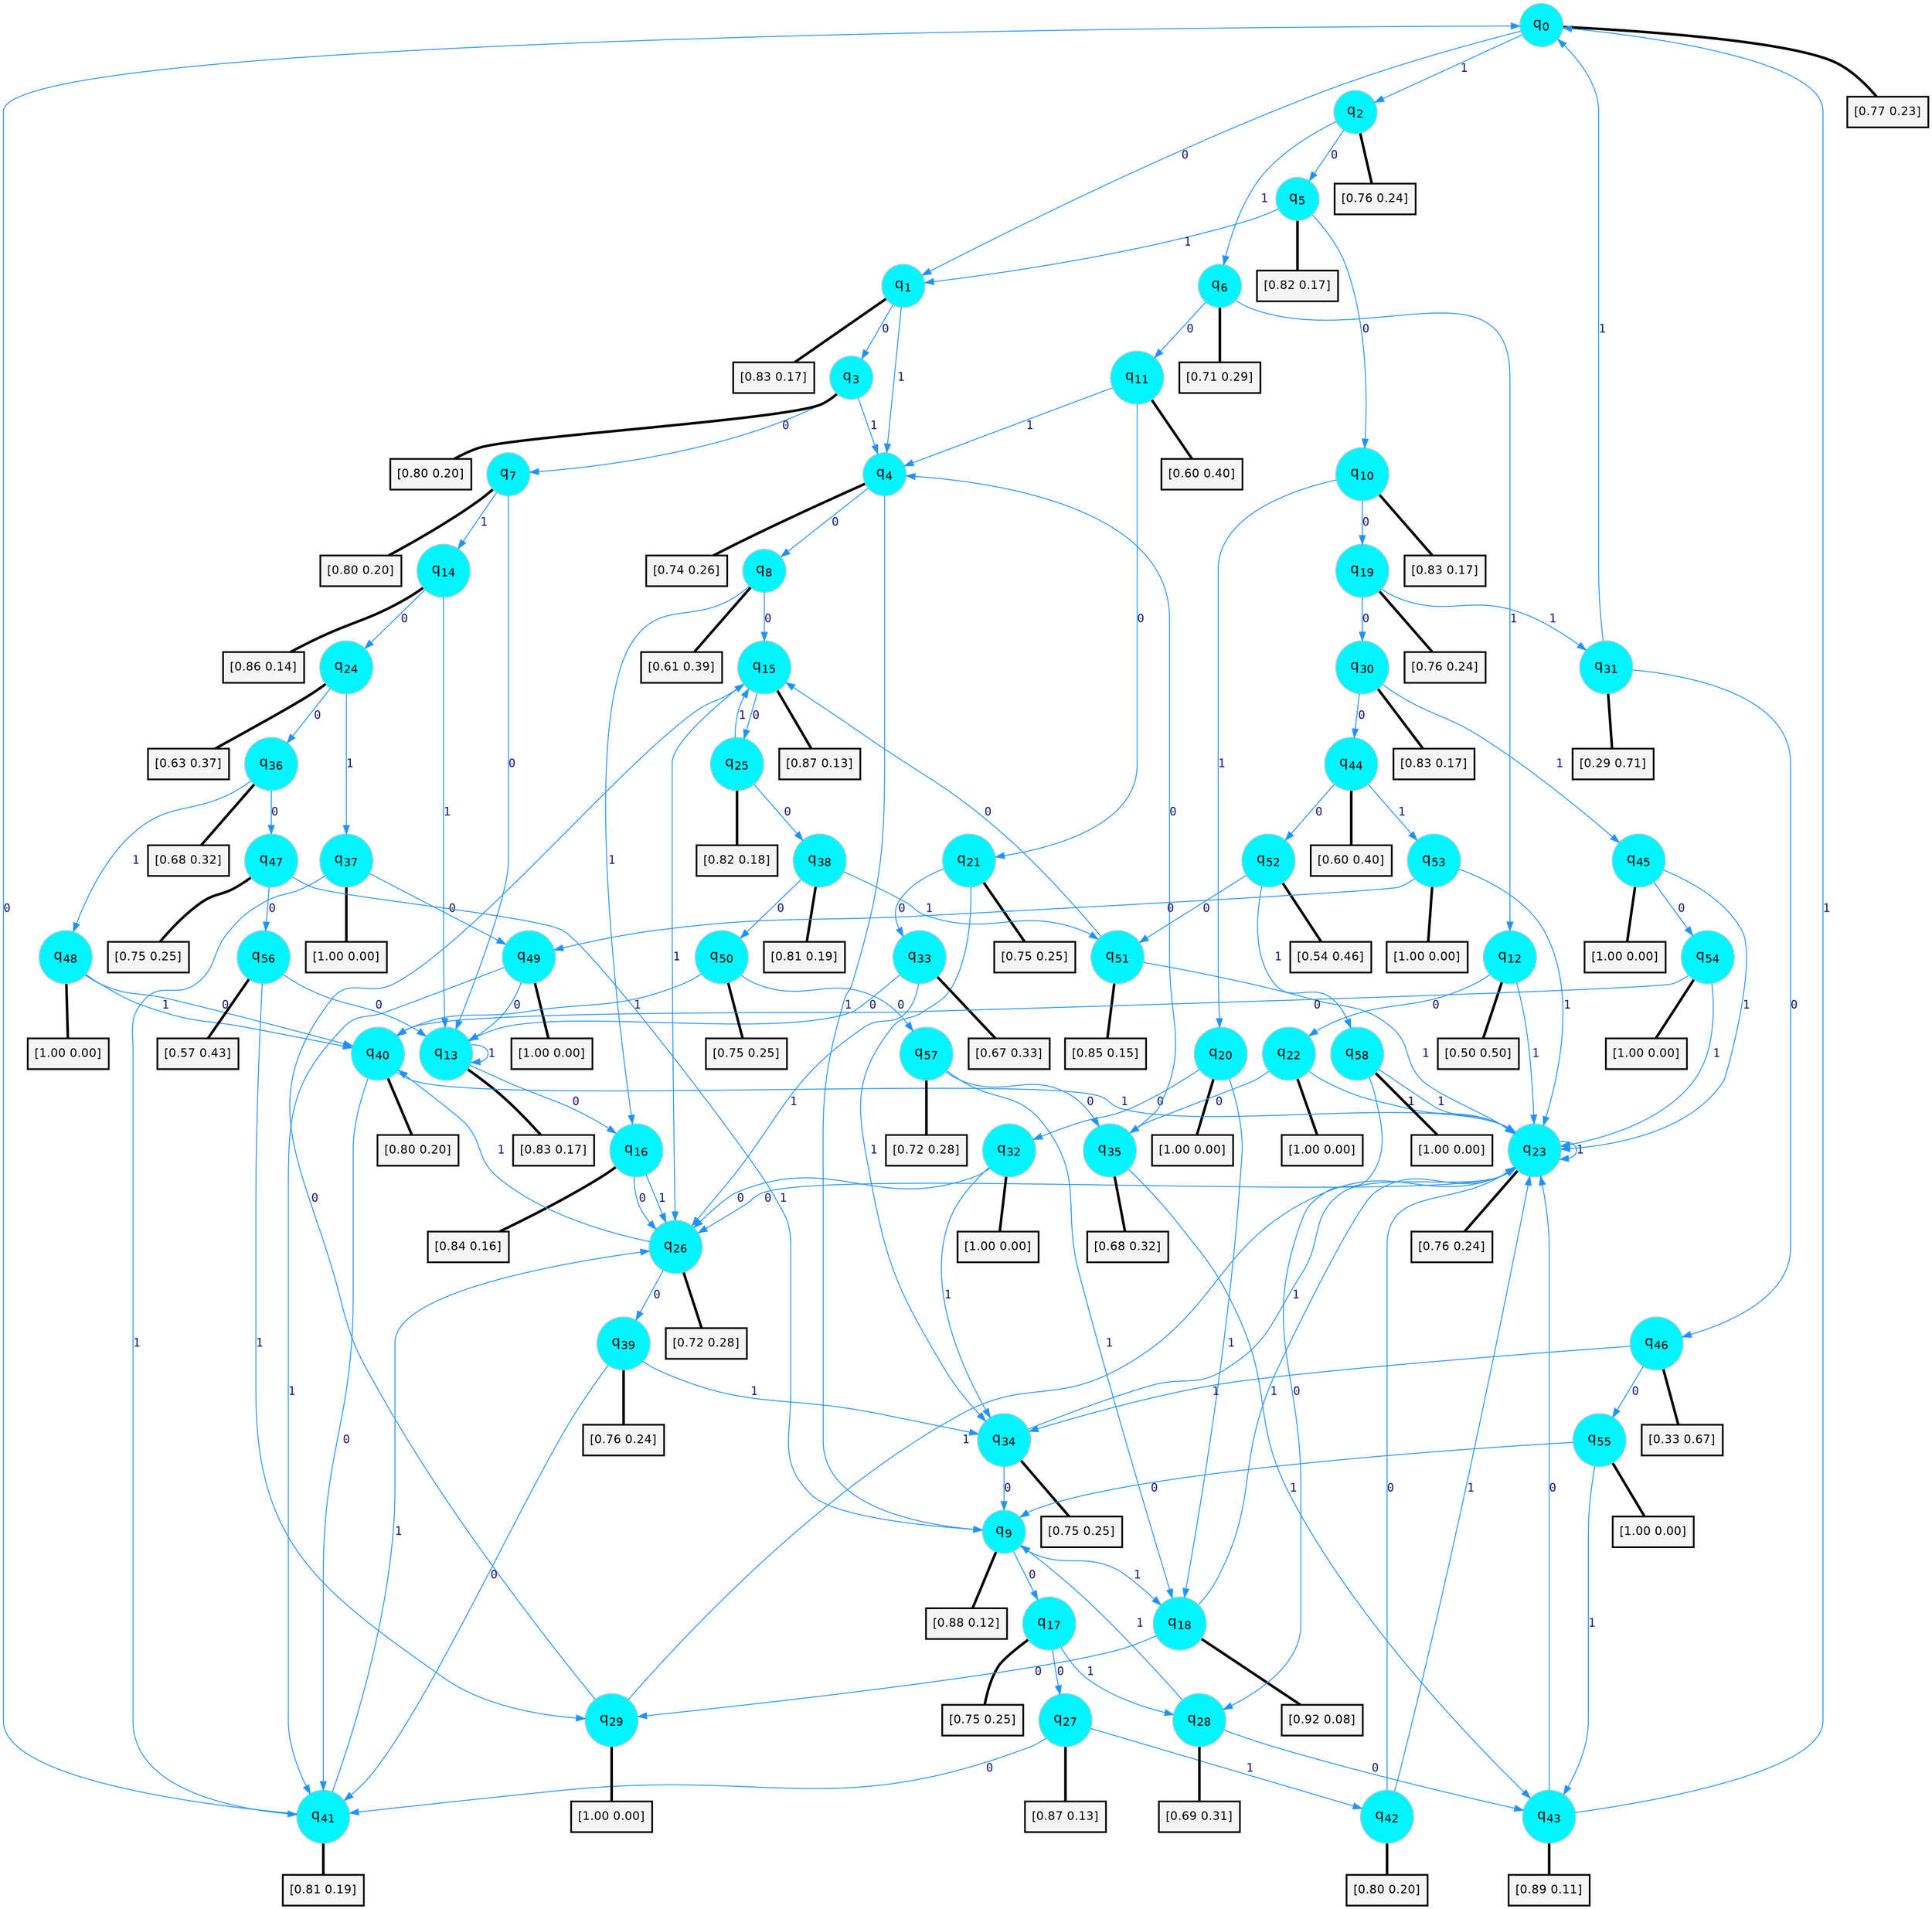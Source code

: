 digraph G {
graph [
bgcolor=transparent, dpi=300, rankdir=TD, size="40,25"];
node [
color=gray, fillcolor=turquoise1, fontcolor=black, fontname=Helvetica, fontsize=16, fontweight=bold, shape=circle, style=filled];
edge [
arrowsize=1, color=dodgerblue1, fontcolor=midnightblue, fontname=courier, fontweight=bold, penwidth=1, style=solid, weight=20];
0[label=<q<SUB>0</SUB>>];
1[label=<q<SUB>1</SUB>>];
2[label=<q<SUB>2</SUB>>];
3[label=<q<SUB>3</SUB>>];
4[label=<q<SUB>4</SUB>>];
5[label=<q<SUB>5</SUB>>];
6[label=<q<SUB>6</SUB>>];
7[label=<q<SUB>7</SUB>>];
8[label=<q<SUB>8</SUB>>];
9[label=<q<SUB>9</SUB>>];
10[label=<q<SUB>10</SUB>>];
11[label=<q<SUB>11</SUB>>];
12[label=<q<SUB>12</SUB>>];
13[label=<q<SUB>13</SUB>>];
14[label=<q<SUB>14</SUB>>];
15[label=<q<SUB>15</SUB>>];
16[label=<q<SUB>16</SUB>>];
17[label=<q<SUB>17</SUB>>];
18[label=<q<SUB>18</SUB>>];
19[label=<q<SUB>19</SUB>>];
20[label=<q<SUB>20</SUB>>];
21[label=<q<SUB>21</SUB>>];
22[label=<q<SUB>22</SUB>>];
23[label=<q<SUB>23</SUB>>];
24[label=<q<SUB>24</SUB>>];
25[label=<q<SUB>25</SUB>>];
26[label=<q<SUB>26</SUB>>];
27[label=<q<SUB>27</SUB>>];
28[label=<q<SUB>28</SUB>>];
29[label=<q<SUB>29</SUB>>];
30[label=<q<SUB>30</SUB>>];
31[label=<q<SUB>31</SUB>>];
32[label=<q<SUB>32</SUB>>];
33[label=<q<SUB>33</SUB>>];
34[label=<q<SUB>34</SUB>>];
35[label=<q<SUB>35</SUB>>];
36[label=<q<SUB>36</SUB>>];
37[label=<q<SUB>37</SUB>>];
38[label=<q<SUB>38</SUB>>];
39[label=<q<SUB>39</SUB>>];
40[label=<q<SUB>40</SUB>>];
41[label=<q<SUB>41</SUB>>];
42[label=<q<SUB>42</SUB>>];
43[label=<q<SUB>43</SUB>>];
44[label=<q<SUB>44</SUB>>];
45[label=<q<SUB>45</SUB>>];
46[label=<q<SUB>46</SUB>>];
47[label=<q<SUB>47</SUB>>];
48[label=<q<SUB>48</SUB>>];
49[label=<q<SUB>49</SUB>>];
50[label=<q<SUB>50</SUB>>];
51[label=<q<SUB>51</SUB>>];
52[label=<q<SUB>52</SUB>>];
53[label=<q<SUB>53</SUB>>];
54[label=<q<SUB>54</SUB>>];
55[label=<q<SUB>55</SUB>>];
56[label=<q<SUB>56</SUB>>];
57[label=<q<SUB>57</SUB>>];
58[label=<q<SUB>58</SUB>>];
59[label="[0.77 0.23]", shape=box,fontcolor=black, fontname=Helvetica, fontsize=14, penwidth=2, fillcolor=whitesmoke,color=black];
60[label="[0.83 0.17]", shape=box,fontcolor=black, fontname=Helvetica, fontsize=14, penwidth=2, fillcolor=whitesmoke,color=black];
61[label="[0.76 0.24]", shape=box,fontcolor=black, fontname=Helvetica, fontsize=14, penwidth=2, fillcolor=whitesmoke,color=black];
62[label="[0.80 0.20]", shape=box,fontcolor=black, fontname=Helvetica, fontsize=14, penwidth=2, fillcolor=whitesmoke,color=black];
63[label="[0.74 0.26]", shape=box,fontcolor=black, fontname=Helvetica, fontsize=14, penwidth=2, fillcolor=whitesmoke,color=black];
64[label="[0.82 0.17]", shape=box,fontcolor=black, fontname=Helvetica, fontsize=14, penwidth=2, fillcolor=whitesmoke,color=black];
65[label="[0.71 0.29]", shape=box,fontcolor=black, fontname=Helvetica, fontsize=14, penwidth=2, fillcolor=whitesmoke,color=black];
66[label="[0.80 0.20]", shape=box,fontcolor=black, fontname=Helvetica, fontsize=14, penwidth=2, fillcolor=whitesmoke,color=black];
67[label="[0.61 0.39]", shape=box,fontcolor=black, fontname=Helvetica, fontsize=14, penwidth=2, fillcolor=whitesmoke,color=black];
68[label="[0.88 0.12]", shape=box,fontcolor=black, fontname=Helvetica, fontsize=14, penwidth=2, fillcolor=whitesmoke,color=black];
69[label="[0.83 0.17]", shape=box,fontcolor=black, fontname=Helvetica, fontsize=14, penwidth=2, fillcolor=whitesmoke,color=black];
70[label="[0.60 0.40]", shape=box,fontcolor=black, fontname=Helvetica, fontsize=14, penwidth=2, fillcolor=whitesmoke,color=black];
71[label="[0.50 0.50]", shape=box,fontcolor=black, fontname=Helvetica, fontsize=14, penwidth=2, fillcolor=whitesmoke,color=black];
72[label="[0.83 0.17]", shape=box,fontcolor=black, fontname=Helvetica, fontsize=14, penwidth=2, fillcolor=whitesmoke,color=black];
73[label="[0.86 0.14]", shape=box,fontcolor=black, fontname=Helvetica, fontsize=14, penwidth=2, fillcolor=whitesmoke,color=black];
74[label="[0.87 0.13]", shape=box,fontcolor=black, fontname=Helvetica, fontsize=14, penwidth=2, fillcolor=whitesmoke,color=black];
75[label="[0.84 0.16]", shape=box,fontcolor=black, fontname=Helvetica, fontsize=14, penwidth=2, fillcolor=whitesmoke,color=black];
76[label="[0.75 0.25]", shape=box,fontcolor=black, fontname=Helvetica, fontsize=14, penwidth=2, fillcolor=whitesmoke,color=black];
77[label="[0.92 0.08]", shape=box,fontcolor=black, fontname=Helvetica, fontsize=14, penwidth=2, fillcolor=whitesmoke,color=black];
78[label="[0.76 0.24]", shape=box,fontcolor=black, fontname=Helvetica, fontsize=14, penwidth=2, fillcolor=whitesmoke,color=black];
79[label="[1.00 0.00]", shape=box,fontcolor=black, fontname=Helvetica, fontsize=14, penwidth=2, fillcolor=whitesmoke,color=black];
80[label="[0.75 0.25]", shape=box,fontcolor=black, fontname=Helvetica, fontsize=14, penwidth=2, fillcolor=whitesmoke,color=black];
81[label="[1.00 0.00]", shape=box,fontcolor=black, fontname=Helvetica, fontsize=14, penwidth=2, fillcolor=whitesmoke,color=black];
82[label="[0.76 0.24]", shape=box,fontcolor=black, fontname=Helvetica, fontsize=14, penwidth=2, fillcolor=whitesmoke,color=black];
83[label="[0.63 0.37]", shape=box,fontcolor=black, fontname=Helvetica, fontsize=14, penwidth=2, fillcolor=whitesmoke,color=black];
84[label="[0.82 0.18]", shape=box,fontcolor=black, fontname=Helvetica, fontsize=14, penwidth=2, fillcolor=whitesmoke,color=black];
85[label="[0.72 0.28]", shape=box,fontcolor=black, fontname=Helvetica, fontsize=14, penwidth=2, fillcolor=whitesmoke,color=black];
86[label="[0.87 0.13]", shape=box,fontcolor=black, fontname=Helvetica, fontsize=14, penwidth=2, fillcolor=whitesmoke,color=black];
87[label="[0.69 0.31]", shape=box,fontcolor=black, fontname=Helvetica, fontsize=14, penwidth=2, fillcolor=whitesmoke,color=black];
88[label="[1.00 0.00]", shape=box,fontcolor=black, fontname=Helvetica, fontsize=14, penwidth=2, fillcolor=whitesmoke,color=black];
89[label="[0.83 0.17]", shape=box,fontcolor=black, fontname=Helvetica, fontsize=14, penwidth=2, fillcolor=whitesmoke,color=black];
90[label="[0.29 0.71]", shape=box,fontcolor=black, fontname=Helvetica, fontsize=14, penwidth=2, fillcolor=whitesmoke,color=black];
91[label="[1.00 0.00]", shape=box,fontcolor=black, fontname=Helvetica, fontsize=14, penwidth=2, fillcolor=whitesmoke,color=black];
92[label="[0.67 0.33]", shape=box,fontcolor=black, fontname=Helvetica, fontsize=14, penwidth=2, fillcolor=whitesmoke,color=black];
93[label="[0.75 0.25]", shape=box,fontcolor=black, fontname=Helvetica, fontsize=14, penwidth=2, fillcolor=whitesmoke,color=black];
94[label="[0.68 0.32]", shape=box,fontcolor=black, fontname=Helvetica, fontsize=14, penwidth=2, fillcolor=whitesmoke,color=black];
95[label="[0.68 0.32]", shape=box,fontcolor=black, fontname=Helvetica, fontsize=14, penwidth=2, fillcolor=whitesmoke,color=black];
96[label="[1.00 0.00]", shape=box,fontcolor=black, fontname=Helvetica, fontsize=14, penwidth=2, fillcolor=whitesmoke,color=black];
97[label="[0.81 0.19]", shape=box,fontcolor=black, fontname=Helvetica, fontsize=14, penwidth=2, fillcolor=whitesmoke,color=black];
98[label="[0.76 0.24]", shape=box,fontcolor=black, fontname=Helvetica, fontsize=14, penwidth=2, fillcolor=whitesmoke,color=black];
99[label="[0.80 0.20]", shape=box,fontcolor=black, fontname=Helvetica, fontsize=14, penwidth=2, fillcolor=whitesmoke,color=black];
100[label="[0.81 0.19]", shape=box,fontcolor=black, fontname=Helvetica, fontsize=14, penwidth=2, fillcolor=whitesmoke,color=black];
101[label="[0.80 0.20]", shape=box,fontcolor=black, fontname=Helvetica, fontsize=14, penwidth=2, fillcolor=whitesmoke,color=black];
102[label="[0.89 0.11]", shape=box,fontcolor=black, fontname=Helvetica, fontsize=14, penwidth=2, fillcolor=whitesmoke,color=black];
103[label="[0.60 0.40]", shape=box,fontcolor=black, fontname=Helvetica, fontsize=14, penwidth=2, fillcolor=whitesmoke,color=black];
104[label="[1.00 0.00]", shape=box,fontcolor=black, fontname=Helvetica, fontsize=14, penwidth=2, fillcolor=whitesmoke,color=black];
105[label="[0.33 0.67]", shape=box,fontcolor=black, fontname=Helvetica, fontsize=14, penwidth=2, fillcolor=whitesmoke,color=black];
106[label="[0.75 0.25]", shape=box,fontcolor=black, fontname=Helvetica, fontsize=14, penwidth=2, fillcolor=whitesmoke,color=black];
107[label="[1.00 0.00]", shape=box,fontcolor=black, fontname=Helvetica, fontsize=14, penwidth=2, fillcolor=whitesmoke,color=black];
108[label="[1.00 0.00]", shape=box,fontcolor=black, fontname=Helvetica, fontsize=14, penwidth=2, fillcolor=whitesmoke,color=black];
109[label="[0.75 0.25]", shape=box,fontcolor=black, fontname=Helvetica, fontsize=14, penwidth=2, fillcolor=whitesmoke,color=black];
110[label="[0.85 0.15]", shape=box,fontcolor=black, fontname=Helvetica, fontsize=14, penwidth=2, fillcolor=whitesmoke,color=black];
111[label="[0.54 0.46]", shape=box,fontcolor=black, fontname=Helvetica, fontsize=14, penwidth=2, fillcolor=whitesmoke,color=black];
112[label="[1.00 0.00]", shape=box,fontcolor=black, fontname=Helvetica, fontsize=14, penwidth=2, fillcolor=whitesmoke,color=black];
113[label="[1.00 0.00]", shape=box,fontcolor=black, fontname=Helvetica, fontsize=14, penwidth=2, fillcolor=whitesmoke,color=black];
114[label="[1.00 0.00]", shape=box,fontcolor=black, fontname=Helvetica, fontsize=14, penwidth=2, fillcolor=whitesmoke,color=black];
115[label="[0.57 0.43]", shape=box,fontcolor=black, fontname=Helvetica, fontsize=14, penwidth=2, fillcolor=whitesmoke,color=black];
116[label="[0.72 0.28]", shape=box,fontcolor=black, fontname=Helvetica, fontsize=14, penwidth=2, fillcolor=whitesmoke,color=black];
117[label="[1.00 0.00]", shape=box,fontcolor=black, fontname=Helvetica, fontsize=14, penwidth=2, fillcolor=whitesmoke,color=black];
0->1 [label=0];
0->2 [label=1];
0->59 [arrowhead=none, penwidth=3,color=black];
1->3 [label=0];
1->4 [label=1];
1->60 [arrowhead=none, penwidth=3,color=black];
2->5 [label=0];
2->6 [label=1];
2->61 [arrowhead=none, penwidth=3,color=black];
3->7 [label=0];
3->4 [label=1];
3->62 [arrowhead=none, penwidth=3,color=black];
4->8 [label=0];
4->9 [label=1];
4->63 [arrowhead=none, penwidth=3,color=black];
5->10 [label=0];
5->1 [label=1];
5->64 [arrowhead=none, penwidth=3,color=black];
6->11 [label=0];
6->12 [label=1];
6->65 [arrowhead=none, penwidth=3,color=black];
7->13 [label=0];
7->14 [label=1];
7->66 [arrowhead=none, penwidth=3,color=black];
8->15 [label=0];
8->16 [label=1];
8->67 [arrowhead=none, penwidth=3,color=black];
9->17 [label=0];
9->18 [label=1];
9->68 [arrowhead=none, penwidth=3,color=black];
10->19 [label=0];
10->20 [label=1];
10->69 [arrowhead=none, penwidth=3,color=black];
11->21 [label=0];
11->4 [label=1];
11->70 [arrowhead=none, penwidth=3,color=black];
12->22 [label=0];
12->23 [label=1];
12->71 [arrowhead=none, penwidth=3,color=black];
13->16 [label=0];
13->13 [label=1];
13->72 [arrowhead=none, penwidth=3,color=black];
14->24 [label=0];
14->13 [label=1];
14->73 [arrowhead=none, penwidth=3,color=black];
15->25 [label=0];
15->26 [label=1];
15->74 [arrowhead=none, penwidth=3,color=black];
16->26 [label=0];
16->26 [label=1];
16->75 [arrowhead=none, penwidth=3,color=black];
17->27 [label=0];
17->28 [label=1];
17->76 [arrowhead=none, penwidth=3,color=black];
18->29 [label=0];
18->23 [label=1];
18->77 [arrowhead=none, penwidth=3,color=black];
19->30 [label=0];
19->31 [label=1];
19->78 [arrowhead=none, penwidth=3,color=black];
20->32 [label=0];
20->18 [label=1];
20->79 [arrowhead=none, penwidth=3,color=black];
21->33 [label=0];
21->34 [label=1];
21->80 [arrowhead=none, penwidth=3,color=black];
22->35 [label=0];
22->23 [label=1];
22->81 [arrowhead=none, penwidth=3,color=black];
23->26 [label=0];
23->23 [label=1];
23->82 [arrowhead=none, penwidth=3,color=black];
24->36 [label=0];
24->37 [label=1];
24->83 [arrowhead=none, penwidth=3,color=black];
25->38 [label=0];
25->15 [label=1];
25->84 [arrowhead=none, penwidth=3,color=black];
26->39 [label=0];
26->40 [label=1];
26->85 [arrowhead=none, penwidth=3,color=black];
27->41 [label=0];
27->42 [label=1];
27->86 [arrowhead=none, penwidth=3,color=black];
28->43 [label=0];
28->9 [label=1];
28->87 [arrowhead=none, penwidth=3,color=black];
29->15 [label=0];
29->23 [label=1];
29->88 [arrowhead=none, penwidth=3,color=black];
30->44 [label=0];
30->45 [label=1];
30->89 [arrowhead=none, penwidth=3,color=black];
31->46 [label=0];
31->0 [label=1];
31->90 [arrowhead=none, penwidth=3,color=black];
32->26 [label=0];
32->34 [label=1];
32->91 [arrowhead=none, penwidth=3,color=black];
33->13 [label=0];
33->26 [label=1];
33->92 [arrowhead=none, penwidth=3,color=black];
34->9 [label=0];
34->23 [label=1];
34->93 [arrowhead=none, penwidth=3,color=black];
35->4 [label=0];
35->43 [label=1];
35->94 [arrowhead=none, penwidth=3,color=black];
36->47 [label=0];
36->48 [label=1];
36->95 [arrowhead=none, penwidth=3,color=black];
37->49 [label=0];
37->41 [label=1];
37->96 [arrowhead=none, penwidth=3,color=black];
38->50 [label=0];
38->51 [label=1];
38->97 [arrowhead=none, penwidth=3,color=black];
39->41 [label=0];
39->34 [label=1];
39->98 [arrowhead=none, penwidth=3,color=black];
40->41 [label=0];
40->23 [label=1];
40->99 [arrowhead=none, penwidth=3,color=black];
41->0 [label=0];
41->26 [label=1];
41->100 [arrowhead=none, penwidth=3,color=black];
42->23 [label=0];
42->23 [label=1];
42->101 [arrowhead=none, penwidth=3,color=black];
43->23 [label=0];
43->0 [label=1];
43->102 [arrowhead=none, penwidth=3,color=black];
44->52 [label=0];
44->53 [label=1];
44->103 [arrowhead=none, penwidth=3,color=black];
45->54 [label=0];
45->23 [label=1];
45->104 [arrowhead=none, penwidth=3,color=black];
46->55 [label=0];
46->34 [label=1];
46->105 [arrowhead=none, penwidth=3,color=black];
47->56 [label=0];
47->9 [label=1];
47->106 [arrowhead=none, penwidth=3,color=black];
48->40 [label=0];
48->40 [label=1];
48->107 [arrowhead=none, penwidth=3,color=black];
49->13 [label=0];
49->41 [label=1];
49->108 [arrowhead=none, penwidth=3,color=black];
50->57 [label=0];
50->40 [label=1];
50->109 [arrowhead=none, penwidth=3,color=black];
51->15 [label=0];
51->23 [label=1];
51->110 [arrowhead=none, penwidth=3,color=black];
52->51 [label=0];
52->58 [label=1];
52->111 [arrowhead=none, penwidth=3,color=black];
53->49 [label=0];
53->23 [label=1];
53->112 [arrowhead=none, penwidth=3,color=black];
54->40 [label=0];
54->23 [label=1];
54->113 [arrowhead=none, penwidth=3,color=black];
55->9 [label=0];
55->43 [label=1];
55->114 [arrowhead=none, penwidth=3,color=black];
56->13 [label=0];
56->29 [label=1];
56->115 [arrowhead=none, penwidth=3,color=black];
57->35 [label=0];
57->18 [label=1];
57->116 [arrowhead=none, penwidth=3,color=black];
58->28 [label=0];
58->23 [label=1];
58->117 [arrowhead=none, penwidth=3,color=black];
}

